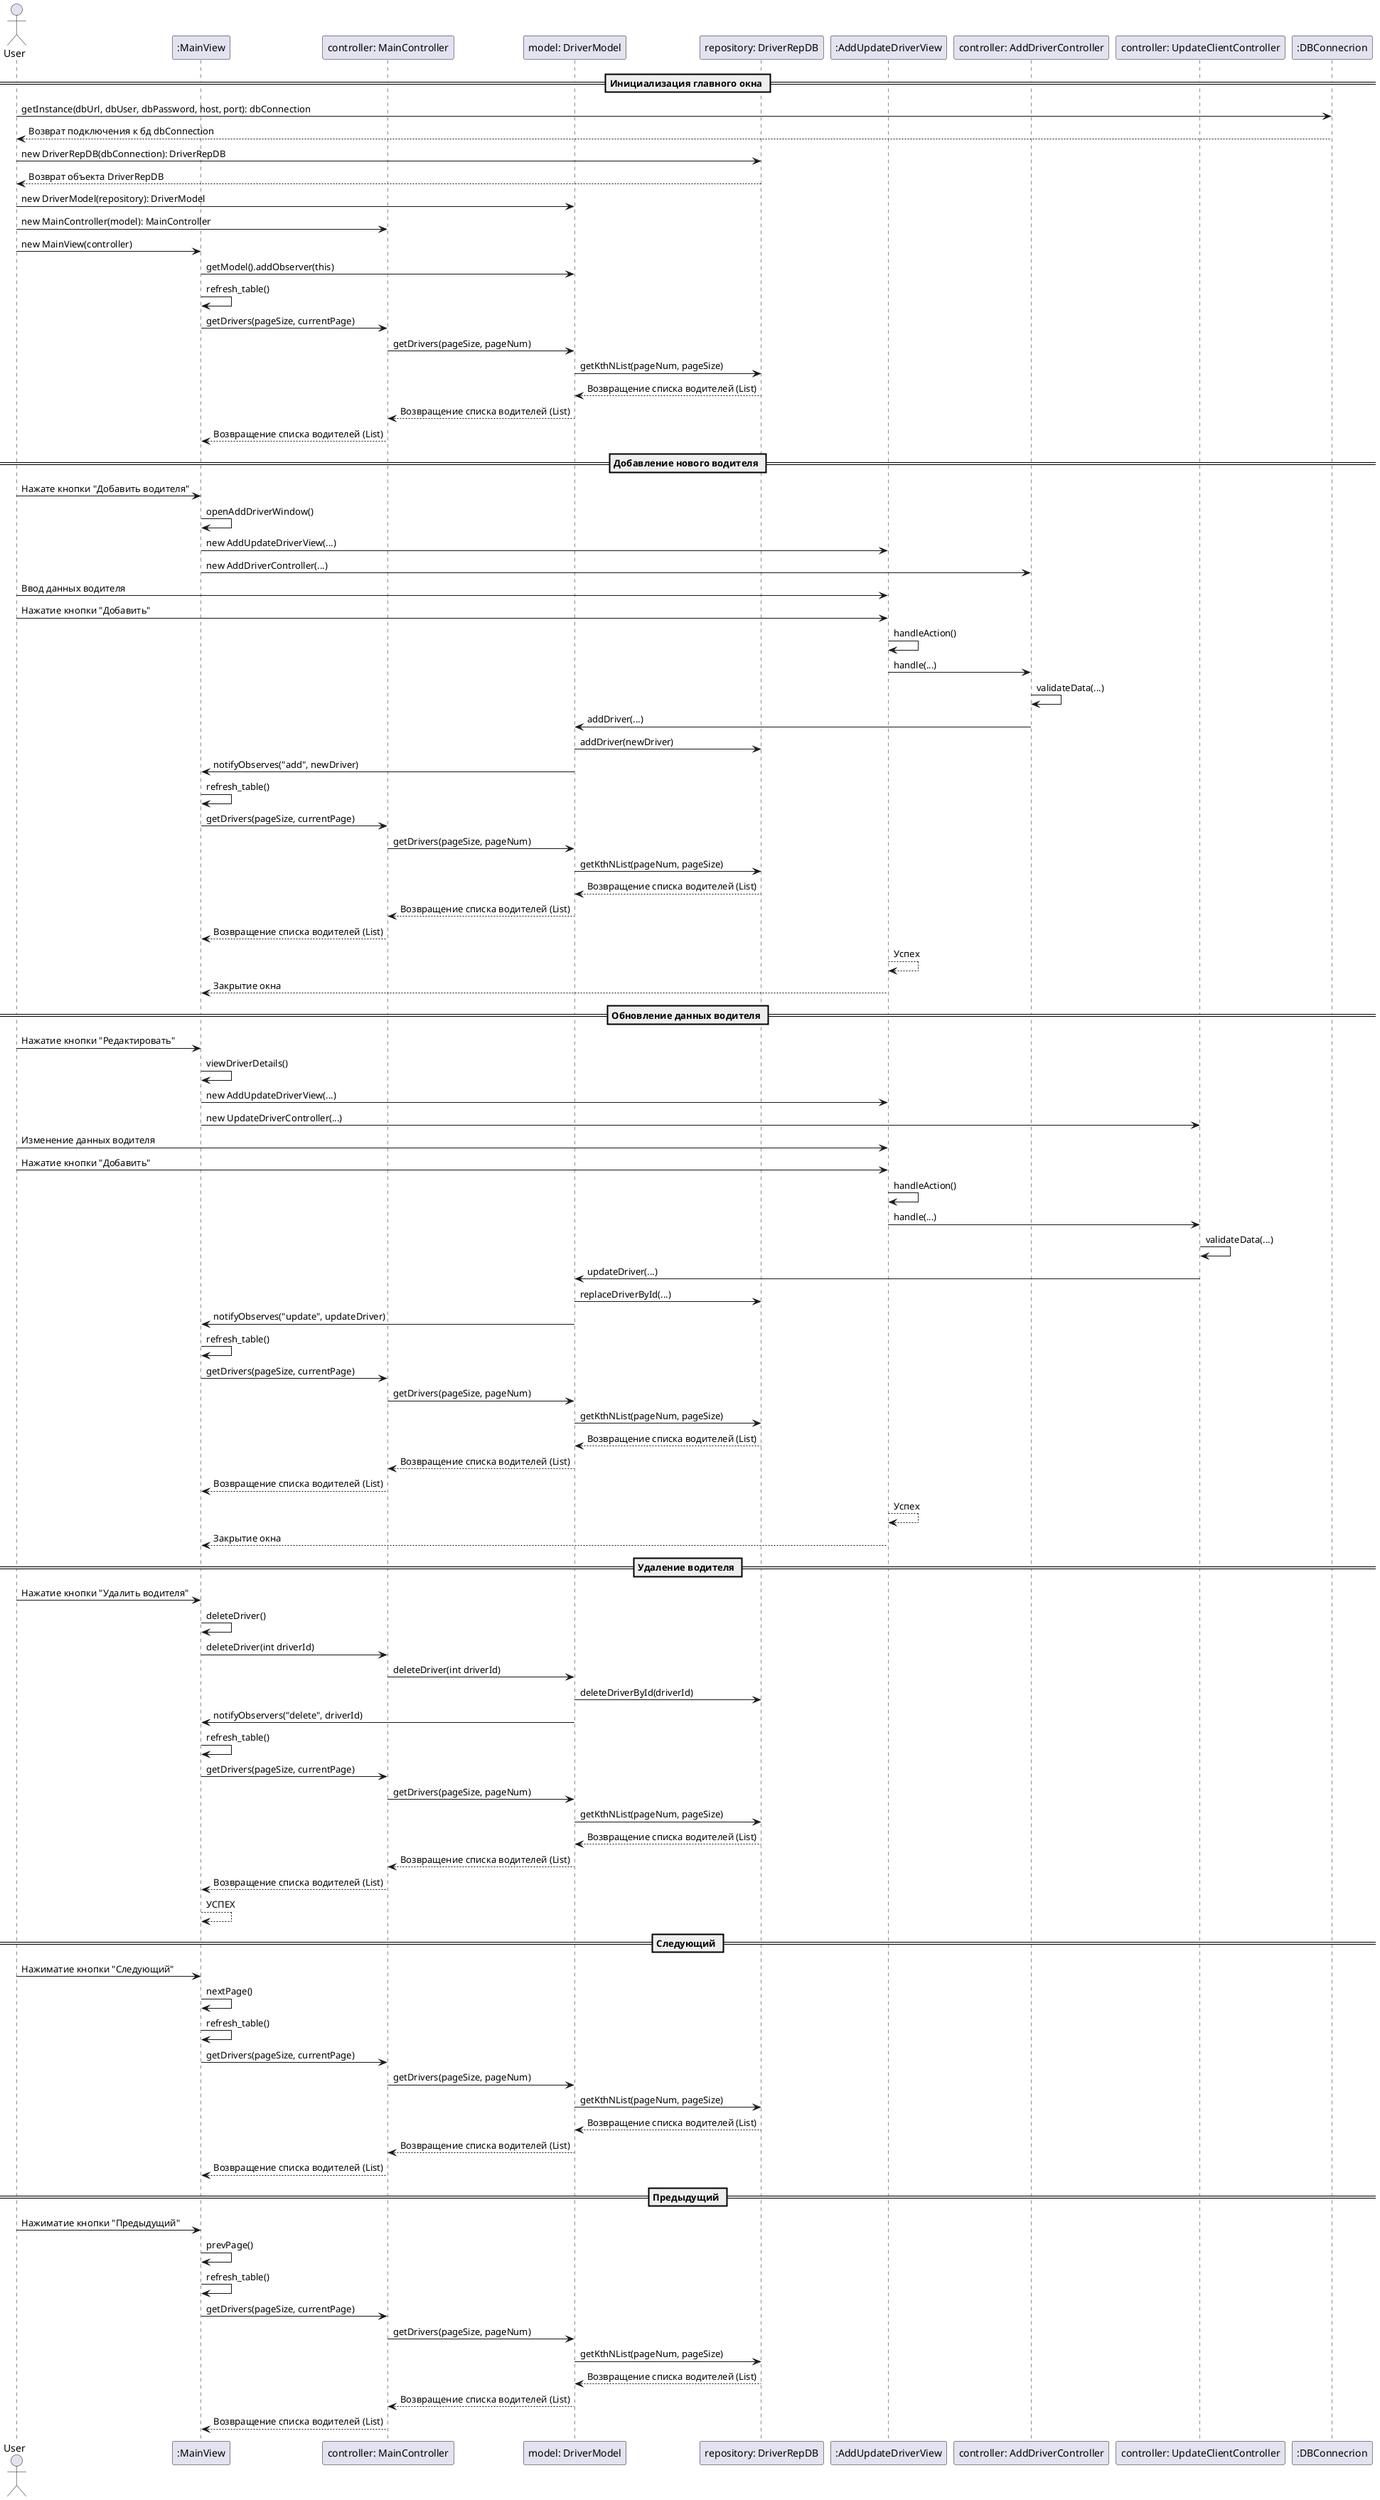 
@startuml SequenceDiagram
actor User
participant ":MainView" as MV
participant "controller: MainController" as MC
participant "model: DriverModel" as DM
participant "repository: DriverRepDB" as DRD
participant ":AddUpdateDriverView" as ADV
participant "controller: AddDriverController" as ADC
participant "controller: UpdateClientController" as UDC
participant ":DBConnecrion" as DC


== Инициализация главного окна ==
User -> DC: getInstance(dbUrl, dbUser, dbPassword, host, port): dbConnection
DC --> User: Возврат подключения к бд dbConnection
User -> DRD: new DriverRepDB(dbConnection): DriverRepDB
DRD --> User: Возврат объекта DriverRepDB
User -> DM: new DriverModel(repository): DriverModel
User -> MC: new MainController(model): MainController
User -> MV: new MainView(controller)
MV -> DM: getModel().addObserver(this)
MV -> MV: refresh_table()
MV -> MC: getDrivers(pageSize, currentPage)
MC -> DM: getDrivers(pageSize, pageNum)
DM -> DRD: getKthNList(pageNum, pageSize)
DRD --> DM: Возвращение списка водителей (List)
DM --> MC: Возвращение списка водителей (List)
MC --> MV: Возвращение списка водителей (List)

== Добавление нового водителя ==
User -> MV: Нажате кнопки "Добавить водителя"
MV -> MV: openAddDriverWindow()
MV -> ADV: new AddUpdateDriverView(...)
MV -> ADC: new AddDriverController(...)
User -> ADV: Ввод данных водителя
User -> ADV: Нажатие кнопки "Добавить"
ADV -> ADV: handleAction()
ADV -> ADC: handle(...)
ADC -> ADC: validateData(...)
ADC -> DM: addDriver(...)
DM -> DRD: addDriver(newDriver)
DM -> MV: notifyObserves("add", newDriver)
MV -> MV: refresh_table()
MV -> MC: getDrivers(pageSize, currentPage)
MC -> DM: getDrivers(pageSize, pageNum)
DM -> DRD: getKthNList(pageNum, pageSize)
DRD --> DM: Возвращение списка водителей (List)
DM --> MC: Возвращение списка водителей (List)
MC --> MV: Возвращение списка водителей (List)
ADV --> ADV: Успех
ADV --> MV: Закрытие окна

== Обновление данных водителя ==
User -> MV: Нажатие кнопки "Редактировать"
MV -> MV: viewDriverDetails()
MV -> ADV: new AddUpdateDriverView(...)
MV -> UDC: new UpdateDriverController(...)
User -> ADV: Изменение данных водителя
User -> ADV: Нажатие кнопки "Добавить"
ADV -> ADV: handleAction()
ADV -> UDC: handle(...)
UDC -> UDC: validateData(...)
UDC -> DM: updateDriver(...)
DM -> DRD: replaceDriverById(...)
DM -> MV: notifyObserves("update", updateDriver)
MV -> MV: refresh_table()
MV -> MC: getDrivers(pageSize, currentPage)
MC -> DM: getDrivers(pageSize, pageNum)
DM -> DRD: getKthNList(pageNum, pageSize)
DRD --> DM: Возвращение списка водителей (List)
DM --> MC: Возвращение списка водителей (List)
MC --> MV: Возвращение списка водителей (List)
ADV --> ADV: Успех
ADV --> MV: Закрытие окна

== Удаление водителя ==
User -> MV: Нажатие кнопки "Удалить водителя"
MV -> MV: deleteDriver()
MV -> MC: deleteDriver(int driverId)
MC -> DM: deleteDriver(int driverId)
DM -> DRD: deleteDriverById(driverId)
DM -> MV: notifyObservers("delete", driverId)
MV -> MV: refresh_table()
MV -> MC: getDrivers(pageSize, currentPage)
MC -> DM: getDrivers(pageSize, pageNum)
DM -> DRD: getKthNList(pageNum, pageSize)
DRD --> DM: Возвращение списка водителей (List)
DM --> MC: Возвращение списка водителей (List)
MC --> MV: Возвращение списка водителей (List)
MV --> MV: УСПЕХ 

== Следующий ==
User -> MV: Нажиматие кнопки "Следующий"
MV -> MV: nextPage()
MV -> MV: refresh_table()
MV -> MC: getDrivers(pageSize, currentPage)
MC -> DM: getDrivers(pageSize, pageNum)
DM -> DRD: getKthNList(pageNum, pageSize)
DRD --> DM: Возвращение списка водителей (List)
DM --> MC: Возвращение списка водителей (List)
MC --> MV: Возвращение списка водителей (List)

== Предыдущий ==
User -> MV: Нажиматие кнопки "Предыдущий"
MV -> MV: prevPage()
MV -> MV: refresh_table()
MV -> MC: getDrivers(pageSize, currentPage)
MC -> DM: getDrivers(pageSize, pageNum)
DM -> DRD: getKthNList(pageNum, pageSize)
DRD --> DM: Возвращение списка водителей (List)
DM --> MC: Возвращение списка водителей (List)
MC --> MV: Возвращение списка водителей (List)

@enduml
